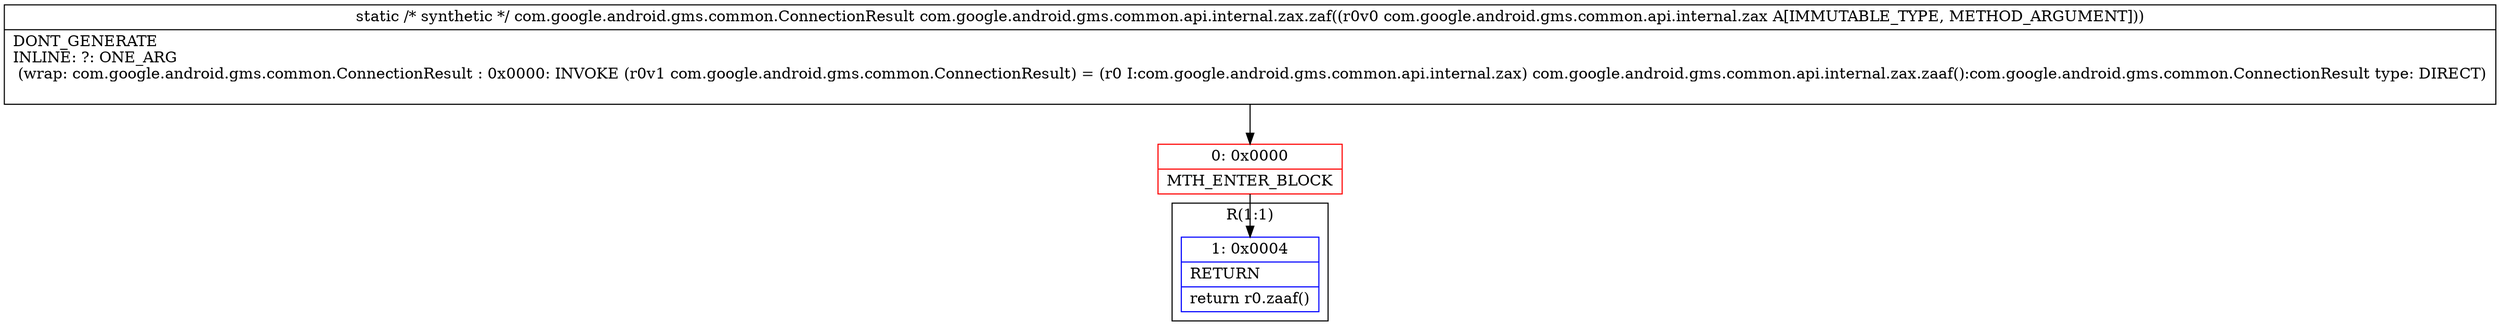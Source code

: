 digraph "CFG forcom.google.android.gms.common.api.internal.zax.zaf(Lcom\/google\/android\/gms\/common\/api\/internal\/zax;)Lcom\/google\/android\/gms\/common\/ConnectionResult;" {
subgraph cluster_Region_269432427 {
label = "R(1:1)";
node [shape=record,color=blue];
Node_1 [shape=record,label="{1\:\ 0x0004|RETURN\l|return r0.zaaf()\l}"];
}
Node_0 [shape=record,color=red,label="{0\:\ 0x0000|MTH_ENTER_BLOCK\l}"];
MethodNode[shape=record,label="{static \/* synthetic *\/ com.google.android.gms.common.ConnectionResult com.google.android.gms.common.api.internal.zax.zaf((r0v0 com.google.android.gms.common.api.internal.zax A[IMMUTABLE_TYPE, METHOD_ARGUMENT]))  | DONT_GENERATE\lINLINE: ?: ONE_ARG  \l  (wrap: com.google.android.gms.common.ConnectionResult : 0x0000: INVOKE  (r0v1 com.google.android.gms.common.ConnectionResult) = (r0 I:com.google.android.gms.common.api.internal.zax) com.google.android.gms.common.api.internal.zax.zaaf():com.google.android.gms.common.ConnectionResult type: DIRECT)\l\l}"];
MethodNode -> Node_0;
Node_0 -> Node_1;
}


